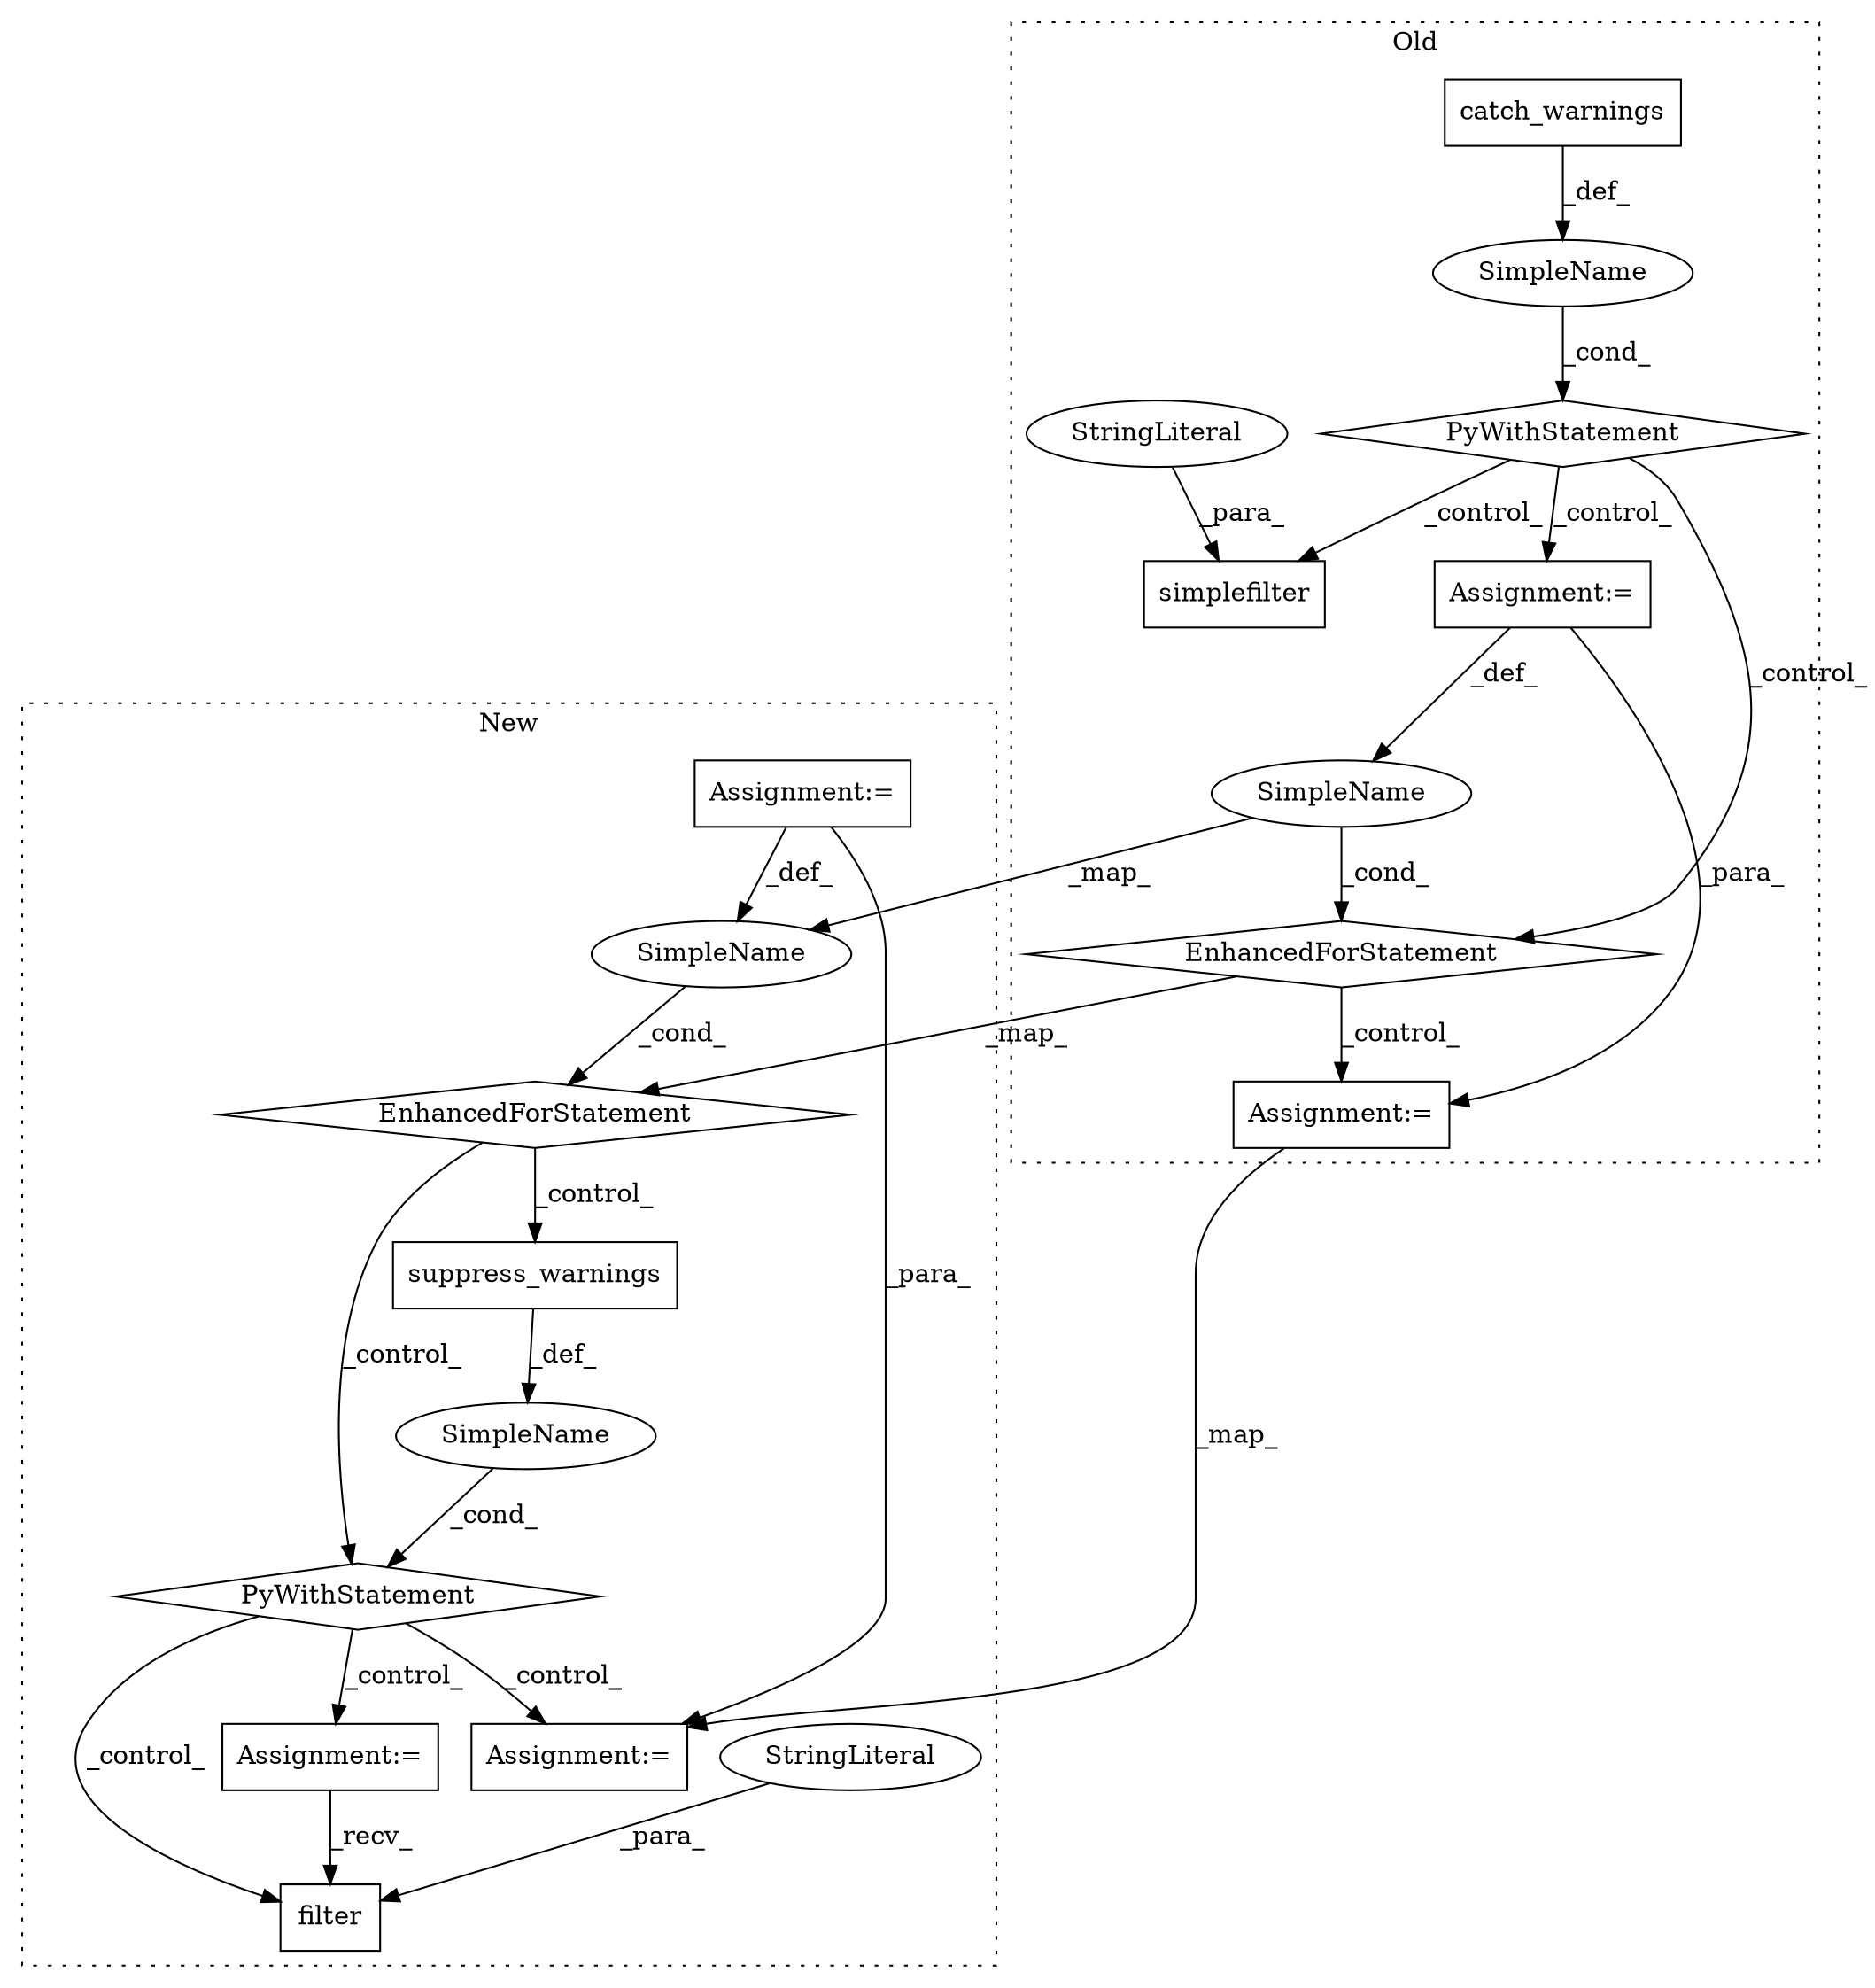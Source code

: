digraph G {
subgraph cluster0 {
1 [label="simplefilter" a="32" s="4676,4697" l="13,1" shape="box"];
3 [label="StringLiteral" a="45" s="4689" l="8" shape="ellipse"];
4 [label="catch_warnings" a="32" s="4641" l="16" shape="box"];
5 [label="SimpleName" a="42" s="" l="" shape="ellipse"];
6 [label="PyWithStatement" a="104" s="4622,4657" l="10,2" shape="diamond"];
13 [label="Assignment:=" a="7" s="5150" l="1" shape="box"];
15 [label="SimpleName" a="42" s="4854" l="3" shape="ellipse"];
17 [label="Assignment:=" a="7" s="4706,5014" l="136,2" shape="box"];
19 [label="EnhancedForStatement" a="70" s="4706,5014" l="136,2" shape="diamond"];
label = "Old";
style="dotted";
}
subgraph cluster1 {
2 [label="PyWithStatement" a="104" s="5067,5096" l="10,2" shape="diamond"];
7 [label="SimpleName" a="42" s="" l="" shape="ellipse"];
8 [label="Assignment:=" a="7" s="5112" l="3" shape="box"];
9 [label="filter" a="32" s="5129,5215" l="7,1" shape="box"];
10 [label="StringLiteral" a="45" s="5148" l="67" shape="ellipse"];
11 [label="suppress_warnings" a="32" s="5077" l="19" shape="box"];
12 [label="Assignment:=" a="7" s="5229" l="1" shape="box"];
14 [label="SimpleName" a="42" s="4786" l="3" shape="ellipse"];
16 [label="Assignment:=" a="7" s="4648,4946" l="126,2" shape="box"];
18 [label="EnhancedForStatement" a="70" s="4648,4946" l="126,2" shape="diamond"];
label = "New";
style="dotted";
}
2 -> 12 [label="_control_"];
2 -> 8 [label="_control_"];
2 -> 9 [label="_control_"];
3 -> 1 [label="_para_"];
4 -> 5 [label="_def_"];
5 -> 6 [label="_cond_"];
6 -> 19 [label="_control_"];
6 -> 1 [label="_control_"];
6 -> 17 [label="_control_"];
7 -> 2 [label="_cond_"];
8 -> 9 [label="_recv_"];
10 -> 9 [label="_para_"];
11 -> 7 [label="_def_"];
13 -> 12 [label="_map_"];
14 -> 18 [label="_cond_"];
15 -> 14 [label="_map_"];
15 -> 19 [label="_cond_"];
16 -> 12 [label="_para_"];
16 -> 14 [label="_def_"];
17 -> 15 [label="_def_"];
17 -> 13 [label="_para_"];
18 -> 11 [label="_control_"];
18 -> 2 [label="_control_"];
19 -> 18 [label="_map_"];
19 -> 13 [label="_control_"];
}